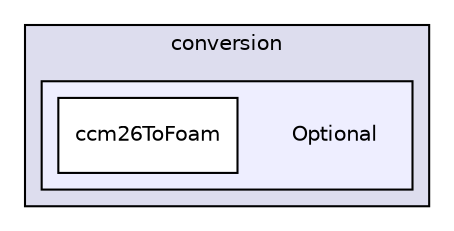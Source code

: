 digraph "applications/utilities/mesh/conversion/Optional" {
  bgcolor=transparent;
  compound=true
  node [ fontsize="10", fontname="Helvetica"];
  edge [ labelfontsize="10", labelfontname="Helvetica"];
  subgraph clusterdir_5148cfe1bce83bc5fdc09a52963260a1 {
    graph [ bgcolor="#ddddee", pencolor="black", label="conversion" fontname="Helvetica", fontsize="10", URL="dir_5148cfe1bce83bc5fdc09a52963260a1.html"]
  subgraph clusterdir_dcf56d1b49b3f44e2489d1924cfd161f {
    graph [ bgcolor="#eeeeff", pencolor="black", label="" URL="dir_dcf56d1b49b3f44e2489d1924cfd161f.html"];
    dir_dcf56d1b49b3f44e2489d1924cfd161f [shape=plaintext label="Optional"];
    dir_c5fe514fb5502ea56e83ab5eb360f7d9 [shape=box label="ccm26ToFoam" color="black" fillcolor="white" style="filled" URL="dir_c5fe514fb5502ea56e83ab5eb360f7d9.html"];
  }
  }
}
